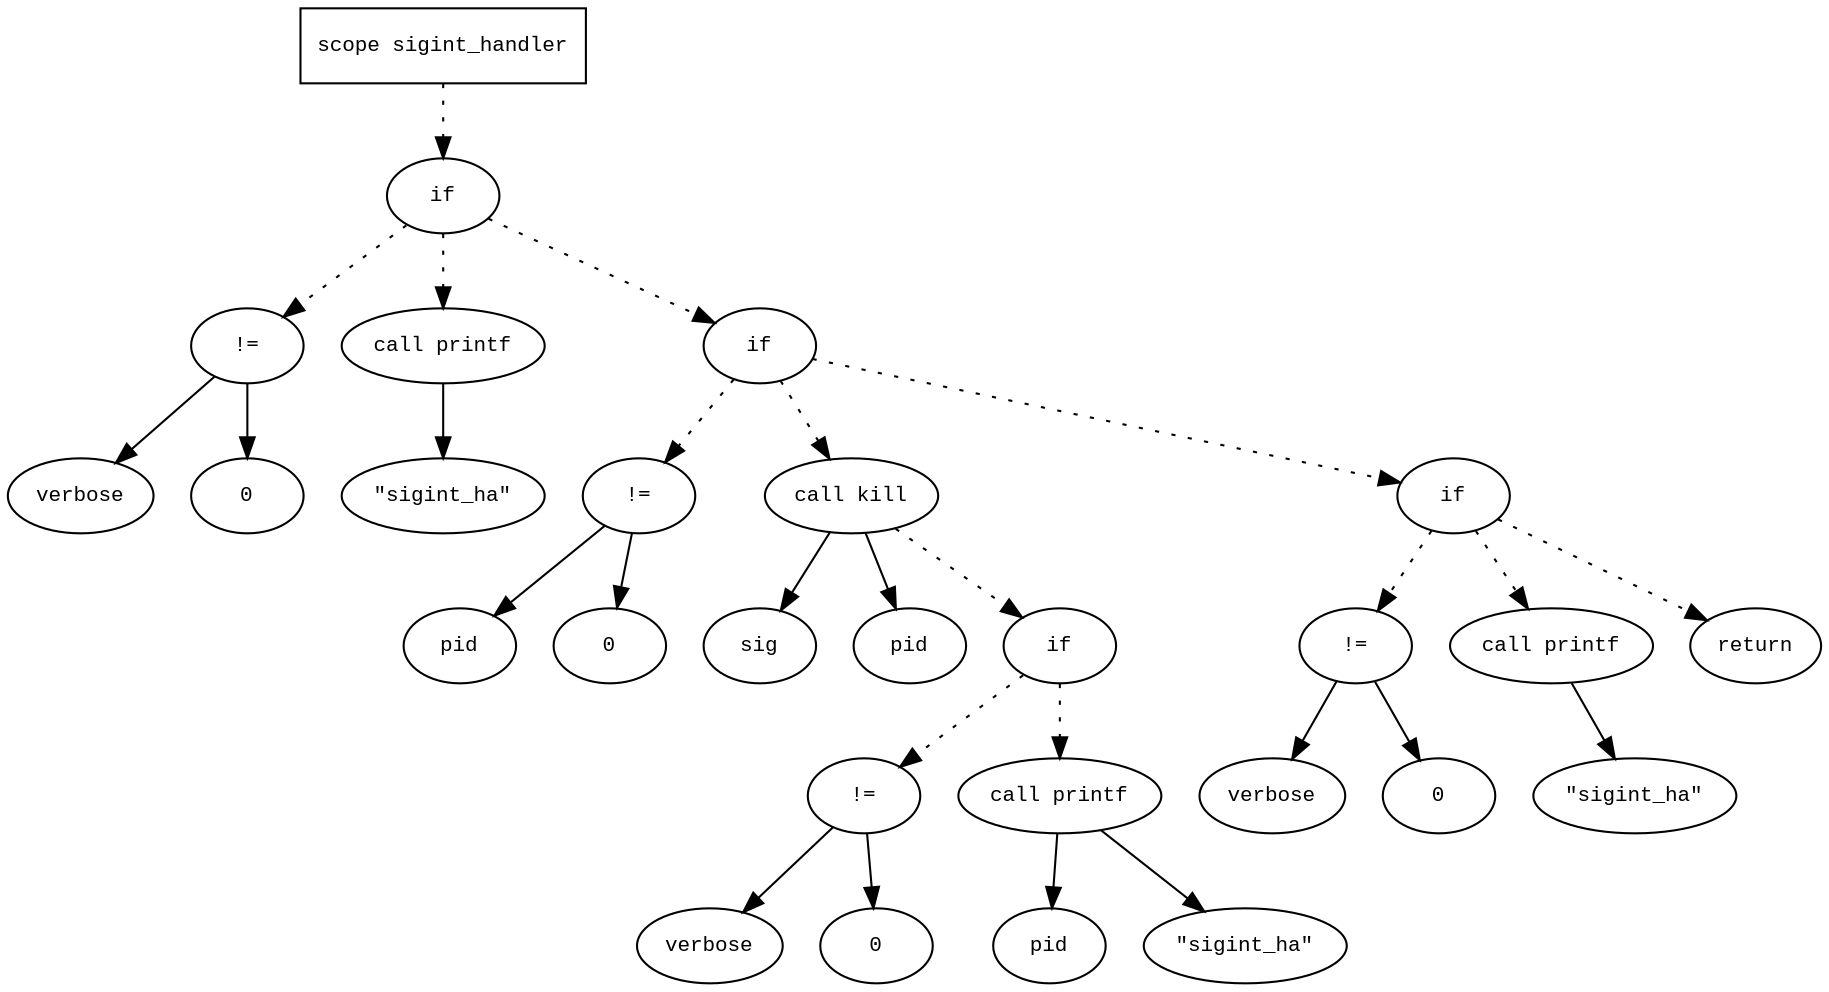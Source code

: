 digraph AST {
  graph [fontname="Times New Roman",fontsize=10];
  node  [fontname="Courier New",fontsize=10];
  edge  [fontname="Times New Roman",fontsize=10];

  node1 [label="scope sigint_handler",shape=box];
  node2 [label="if",shape=ellipse];
  node1 -> node2 [style=dotted];
  node3 [label="!=",shape=ellipse];
  node4 [label="verbose",shape=ellipse];
  node3 -> node4;
  node5 [label="0",shape=ellipse];
  node3 -> node5;
  node2 -> node3 [style=dotted];
  node6 [label="call printf",shape=ellipse];
  node7 [label="\"sigint_ha\"",shape=ellipse];
  node6 -> node7;
  node2 -> node6 [style=dotted];
  node8 [label="if",shape=ellipse];
  node2 -> node8 [style=dotted];
  node9 [label="!=",shape=ellipse];
  node10 [label="pid",shape=ellipse];
  node9 -> node10;
  node11 [label="0",shape=ellipse];
  node9 -> node11;
  node8 -> node9 [style=dotted];
  node12 [label="call kill",shape=ellipse];
  node13 [label="sig",shape=ellipse];
  node12 -> node13;
  node14 [label="pid",shape=ellipse];
  node12 -> node14;
  node8 -> node12 [style=dotted];
  node15 [label="if",shape=ellipse];
  node12 -> node15 [style=dotted];
  node16 [label="!=",shape=ellipse];
  node17 [label="verbose",shape=ellipse];
  node16 -> node17;
  node18 [label="0",shape=ellipse];
  node16 -> node18;
  node15 -> node16 [style=dotted];
  node19 [label="call printf",shape=ellipse];
  node20 [label="pid",shape=ellipse];
  node19 -> node20;
  node21 [label="\"sigint_ha\"",shape=ellipse];
  node19 -> node21;
  node15 -> node19 [style=dotted];
  node22 [label="if",shape=ellipse];
  node8 -> node22 [style=dotted];
  node23 [label="!=",shape=ellipse];
  node24 [label="verbose",shape=ellipse];
  node23 -> node24;
  node25 [label="0",shape=ellipse];
  node23 -> node25;
  node22 -> node23 [style=dotted];
  node26 [label="call printf",shape=ellipse];
  node27 [label="\"sigint_ha\"",shape=ellipse];
  node26 -> node27;
  node22 -> node26 [style=dotted];
  node28 [label="return",shape=ellipse];
  node22 -> node28 [style=dotted];
} 